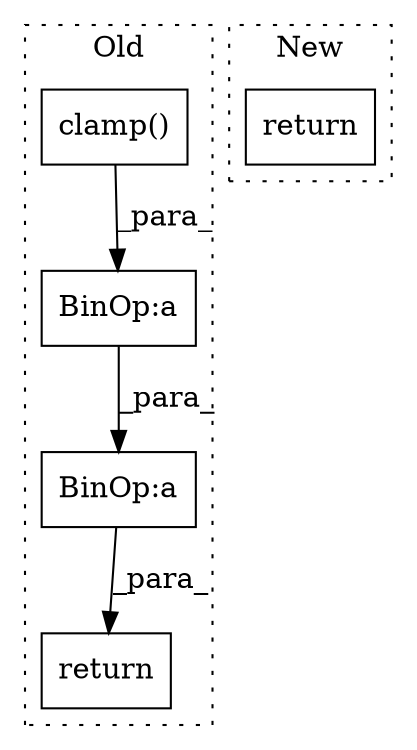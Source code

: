 digraph G {
subgraph cluster0 {
1 [label="clamp()" a="75" s="2100" l="20" shape="box"];
3 [label="BinOp:a" a="82" s="2088" l="43" shape="box"];
4 [label="BinOp:a" a="82" s="2097" l="3" shape="box"];
5 [label="return" a="93" s="2080" l="7" shape="box"];
label = "Old";
style="dotted";
}
subgraph cluster1 {
2 [label="return" a="93" s="1709" l="7" shape="box"];
label = "New";
style="dotted";
}
1 -> 4 [label="_para_"];
3 -> 5 [label="_para_"];
4 -> 3 [label="_para_"];
}